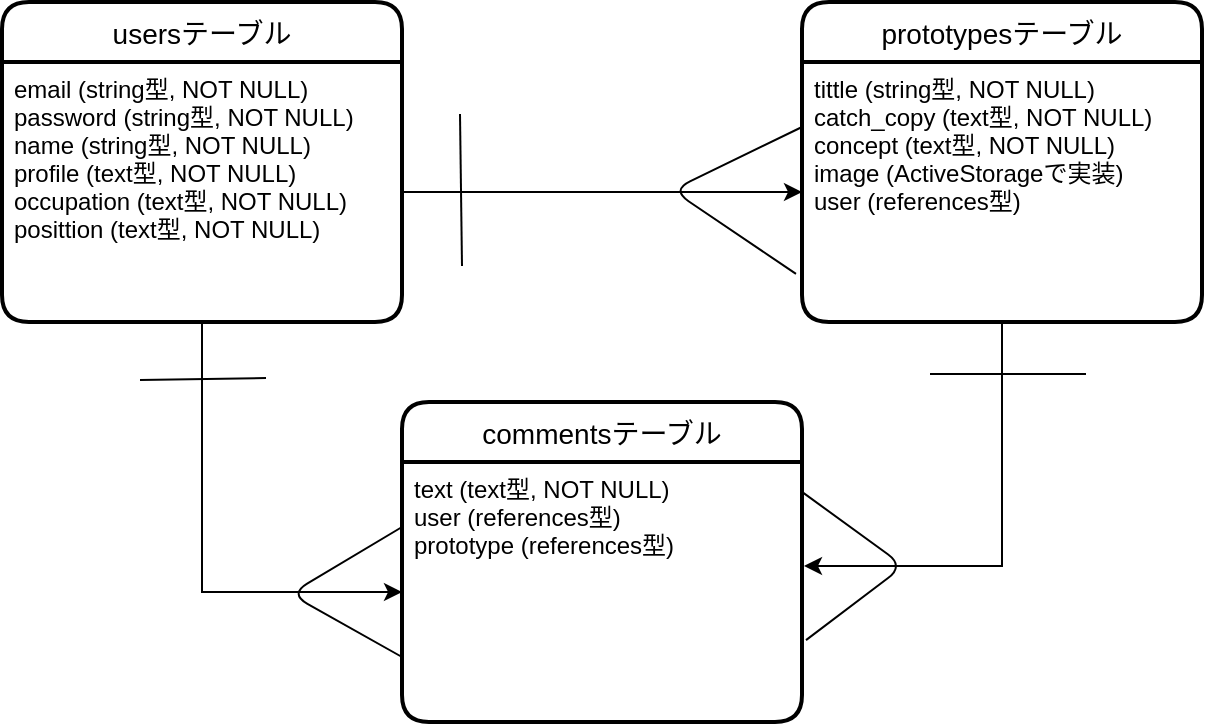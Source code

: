 <mxfile version="13.6.5">
    <diagram id="tP5yT3logUJvAeS10Z5k" name="ページ1">
        <mxGraphModel dx="1254" dy="1515" grid="1" gridSize="1" guides="1" tooltips="1" connect="1" arrows="1" fold="1" page="0" pageScale="1" pageWidth="827" pageHeight="1169" math="0" shadow="0">
            <root>
                <mxCell id="0"/>
                <mxCell id="1" parent="0"/>
                <mxCell id="33" value="usersテーブル" style="swimlane;childLayout=stackLayout;horizontal=1;startSize=30;horizontalStack=0;rounded=1;fontSize=14;fontStyle=0;strokeWidth=2;resizeParent=0;resizeLast=1;shadow=0;dashed=0;align=center;" vertex="1" parent="1">
                    <mxGeometry x="-438" y="-689" width="200" height="160" as="geometry"/>
                </mxCell>
                <mxCell id="34" value="email (string型, NOT NULL)&#10;password (string型, NOT NULL)&#10;name (string型, NOT NULL)&#10;profile (text型, NOT NULL)&#10;occupation (text型, NOT NULL)&#10;posittion (text型, NOT NULL)" style="align=left;strokeColor=none;fillColor=none;spacingLeft=4;fontSize=12;verticalAlign=top;resizable=0;rotatable=0;part=1;" vertex="1" parent="33">
                    <mxGeometry y="30" width="200" height="130" as="geometry"/>
                </mxCell>
                <mxCell id="35" value="prototypesテーブル" style="swimlane;childLayout=stackLayout;horizontal=1;startSize=30;horizontalStack=0;rounded=1;fontSize=14;fontStyle=0;strokeWidth=2;resizeParent=0;resizeLast=1;shadow=0;dashed=0;align=center;" vertex="1" parent="1">
                    <mxGeometry x="-38" y="-689" width="200" height="160" as="geometry"/>
                </mxCell>
                <mxCell id="36" value="tittle (string型, NOT NULL)&#10;catch_copy (text型, NOT NULL)&#10;concept (text型, NOT NULL)&#10;image (ActiveStorageで実装)&#10;user (references型)" style="align=left;strokeColor=none;fillColor=none;spacingLeft=4;fontSize=12;verticalAlign=top;resizable=0;rotatable=0;part=1;" vertex="1" parent="35">
                    <mxGeometry y="30" width="200" height="130" as="geometry"/>
                </mxCell>
                <mxCell id="37" value="" style="endArrow=none;html=1;entryX=0;entryY=0.25;entryDx=0;entryDy=0;exitX=-0.015;exitY=0.815;exitDx=0;exitDy=0;exitPerimeter=0;" edge="1" parent="35" source="36" target="36">
                    <mxGeometry width="50" height="50" relative="1" as="geometry">
                        <mxPoint x="-6" y="131" as="sourcePoint"/>
                        <mxPoint x="26" y="481" as="targetPoint"/>
                        <Array as="points">
                            <mxPoint x="-65" y="94"/>
                        </Array>
                    </mxGeometry>
                </mxCell>
                <mxCell id="38" value="commentsテーブル" style="swimlane;childLayout=stackLayout;horizontal=1;startSize=30;horizontalStack=0;rounded=1;fontSize=14;fontStyle=0;strokeWidth=2;resizeParent=0;resizeLast=1;shadow=0;dashed=0;align=center;" vertex="1" parent="1">
                    <mxGeometry x="-238" y="-489" width="200" height="160" as="geometry"/>
                </mxCell>
                <mxCell id="39" value="text (text型, NOT NULL)&#10;user (references型)&#10;prototype (references型)&#10;" style="align=left;strokeColor=none;fillColor=none;spacingLeft=4;fontSize=12;verticalAlign=top;resizable=0;rotatable=0;part=1;" vertex="1" parent="38">
                    <mxGeometry y="30" width="200" height="130" as="geometry"/>
                </mxCell>
                <mxCell id="40" value="" style="endArrow=none;html=1;entryX=0;entryY=0.25;entryDx=0;entryDy=0;exitX=0;exitY=0.75;exitDx=0;exitDy=0;" edge="1" parent="38" source="39" target="39">
                    <mxGeometry width="50" height="50" relative="1" as="geometry">
                        <mxPoint x="-51" y="96" as="sourcePoint"/>
                        <mxPoint x="-36" y="86" as="targetPoint"/>
                        <Array as="points">
                            <mxPoint x="-56" y="96"/>
                        </Array>
                    </mxGeometry>
                </mxCell>
                <mxCell id="41" value="" style="endArrow=none;html=1;entryX=1;entryY=0.115;entryDx=0;entryDy=0;entryPerimeter=0;exitX=1.01;exitY=0.685;exitDx=0;exitDy=0;exitPerimeter=0;" edge="1" parent="38" source="39" target="39">
                    <mxGeometry width="50" height="50" relative="1" as="geometry">
                        <mxPoint x="-47" y="272" as="sourcePoint"/>
                        <mxPoint x="-20" y="216" as="targetPoint"/>
                        <Array as="points">
                            <mxPoint x="251" y="82"/>
                        </Array>
                    </mxGeometry>
                </mxCell>
                <mxCell id="42" style="edgeStyle=orthogonalEdgeStyle;rounded=0;orthogonalLoop=1;jettySize=auto;html=1;entryX=0;entryY=0.5;entryDx=0;entryDy=0;" edge="1" source="34" target="36" parent="1">
                    <mxGeometry relative="1" as="geometry"/>
                </mxCell>
                <mxCell id="43" style="edgeStyle=orthogonalEdgeStyle;rounded=0;orthogonalLoop=1;jettySize=auto;html=1;entryX=1.005;entryY=0.4;entryDx=0;entryDy=0;entryPerimeter=0;" edge="1" source="36" target="39" parent="1">
                    <mxGeometry relative="1" as="geometry"/>
                </mxCell>
                <mxCell id="44" style="edgeStyle=orthogonalEdgeStyle;rounded=0;orthogonalLoop=1;jettySize=auto;html=1;exitX=0.5;exitY=1;exitDx=0;exitDy=0;entryX=0;entryY=0.5;entryDx=0;entryDy=0;" edge="1" source="34" target="39" parent="1">
                    <mxGeometry relative="1" as="geometry"/>
                </mxCell>
                <mxCell id="45" value="" style="endArrow=none;html=1;" edge="1" parent="1">
                    <mxGeometry width="50" height="50" relative="1" as="geometry">
                        <mxPoint x="-369" y="-500" as="sourcePoint"/>
                        <mxPoint x="-306" y="-501" as="targetPoint"/>
                    </mxGeometry>
                </mxCell>
                <mxCell id="46" value="" style="endArrow=none;html=1;" edge="1" parent="1">
                    <mxGeometry width="50" height="50" relative="1" as="geometry">
                        <mxPoint x="-208" y="-557" as="sourcePoint"/>
                        <mxPoint x="-209" y="-633" as="targetPoint"/>
                    </mxGeometry>
                </mxCell>
                <mxCell id="47" value="" style="endArrow=none;html=1;" edge="1" parent="1">
                    <mxGeometry width="50" height="50" relative="1" as="geometry">
                        <mxPoint x="26" y="-503" as="sourcePoint"/>
                        <mxPoint x="104" y="-503" as="targetPoint"/>
                    </mxGeometry>
                </mxCell>
            </root>
        </mxGraphModel>
    </diagram>
</mxfile>